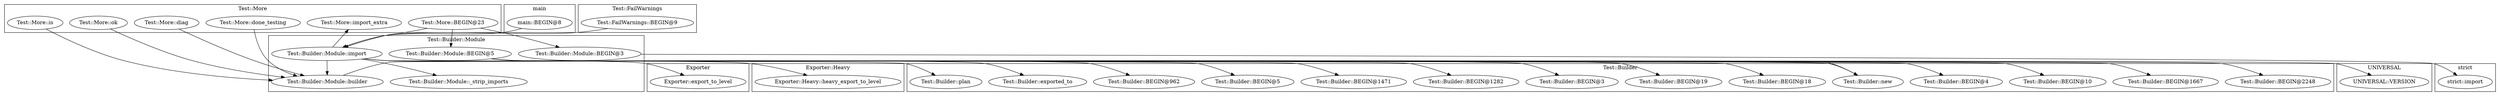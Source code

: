 digraph {
graph [overlap=false]
subgraph cluster_strict {
	label="strict";
	"strict::import";
}
subgraph cluster_Exporter {
	label="Exporter";
	"Exporter::export_to_level";
}
subgraph cluster_main {
	label="main";
	"main::BEGIN@8";
}
subgraph cluster_Test_Builder_Module {
	label="Test::Builder::Module";
	"Test::Builder::Module::import";
	"Test::Builder::Module::_strip_imports";
	"Test::Builder::Module::BEGIN@5";
	"Test::Builder::Module::BEGIN@3";
	"Test::Builder::Module::builder";
}
subgraph cluster_Exporter_Heavy {
	label="Exporter::Heavy";
	"Exporter::Heavy::heavy_export_to_level";
}
subgraph cluster_Test_FailWarnings {
	label="Test::FailWarnings";
	"Test::FailWarnings::BEGIN@9";
}
subgraph cluster_Test_Builder {
	label="Test::Builder";
	"Test::Builder::exported_to";
	"Test::Builder::BEGIN@19";
	"Test::Builder::BEGIN@3";
	"Test::Builder::BEGIN@1282";
	"Test::Builder::BEGIN@1471";
	"Test::Builder::BEGIN@5";
	"Test::Builder::BEGIN@962";
	"Test::Builder::BEGIN@2248";
	"Test::Builder::BEGIN@1667";
	"Test::Builder::BEGIN@10";
	"Test::Builder::BEGIN@4";
	"Test::Builder::plan";
	"Test::Builder::new";
	"Test::Builder::BEGIN@18";
}
subgraph cluster_UNIVERSAL {
	label="UNIVERSAL";
	"UNIVERSAL::VERSION";
}
subgraph cluster_Test_More {
	label="Test::More";
	"Test::More::diag";
	"Test::More::done_testing";
	"Test::More::is";
	"Test::More::import_extra";
	"Test::More::BEGIN@23";
	"Test::More::ok";
}
"Test::Builder::Module::BEGIN@5" -> "Test::Builder::new";
"Test::Builder::Module::builder" -> "Test::Builder::new";
"Test::Builder::Module::import" -> "Test::Builder::plan";
"Test::Builder::Module::BEGIN@5" -> "Test::Builder::BEGIN@10";
"Test::Builder::Module::import" -> "Test::More::import_extra";
"Test::Builder::Module::BEGIN@5" -> "Test::Builder::BEGIN@18";
"Test::Builder::Module::BEGIN@3" -> "strict::import";
"Test::Builder::Module::BEGIN@5" -> "Test::Builder::BEGIN@4";
"Test::Builder::Module::BEGIN@5" -> "UNIVERSAL::VERSION";
"Test::More::BEGIN@23" -> "Test::Builder::Module::import";
"Test::FailWarnings::BEGIN@9" -> "Test::Builder::Module::import";
"main::BEGIN@8" -> "Test::Builder::Module::import";
"Test::Builder::Module::BEGIN@5" -> "Test::Builder::BEGIN@2248";
"Test::Builder::Module::import" -> "Exporter::export_to_level";
"Test::Builder::Module::BEGIN@5" -> "Test::Builder::BEGIN@1282";
"Test::Builder::Module::BEGIN@5" -> "Test::Builder::BEGIN@1667";
"Test::Builder::Module::import" -> "Test::Builder::exported_to";
"Test::Builder::Module::BEGIN@5" -> "Test::Builder::BEGIN@962";
"Test::Builder::Module::BEGIN@5" -> "Test::Builder::BEGIN@19";
"Test::Builder::Module::import" -> "Exporter::Heavy::heavy_export_to_level";
"Test::Builder::Module::BEGIN@5" -> "Test::Builder::BEGIN@5";
"Test::Builder::Module::BEGIN@5" -> "Test::Builder::BEGIN@1471";
"Test::More::BEGIN@23" -> "Test::Builder::Module::BEGIN@3";
"Test::Builder::Module::import" -> "Test::Builder::Module::_strip_imports";
"Test::Builder::Module::BEGIN@5" -> "Test::Builder::BEGIN@3";
"Test::More::BEGIN@23" -> "Test::Builder::Module::BEGIN@5";
"Test::Builder::Module::import" -> "Test::Builder::Module::builder";
"Test::More::is" -> "Test::Builder::Module::builder";
"Test::More::done_testing" -> "Test::Builder::Module::builder";
"Test::More::diag" -> "Test::Builder::Module::builder";
"Test::More::ok" -> "Test::Builder::Module::builder";
}
